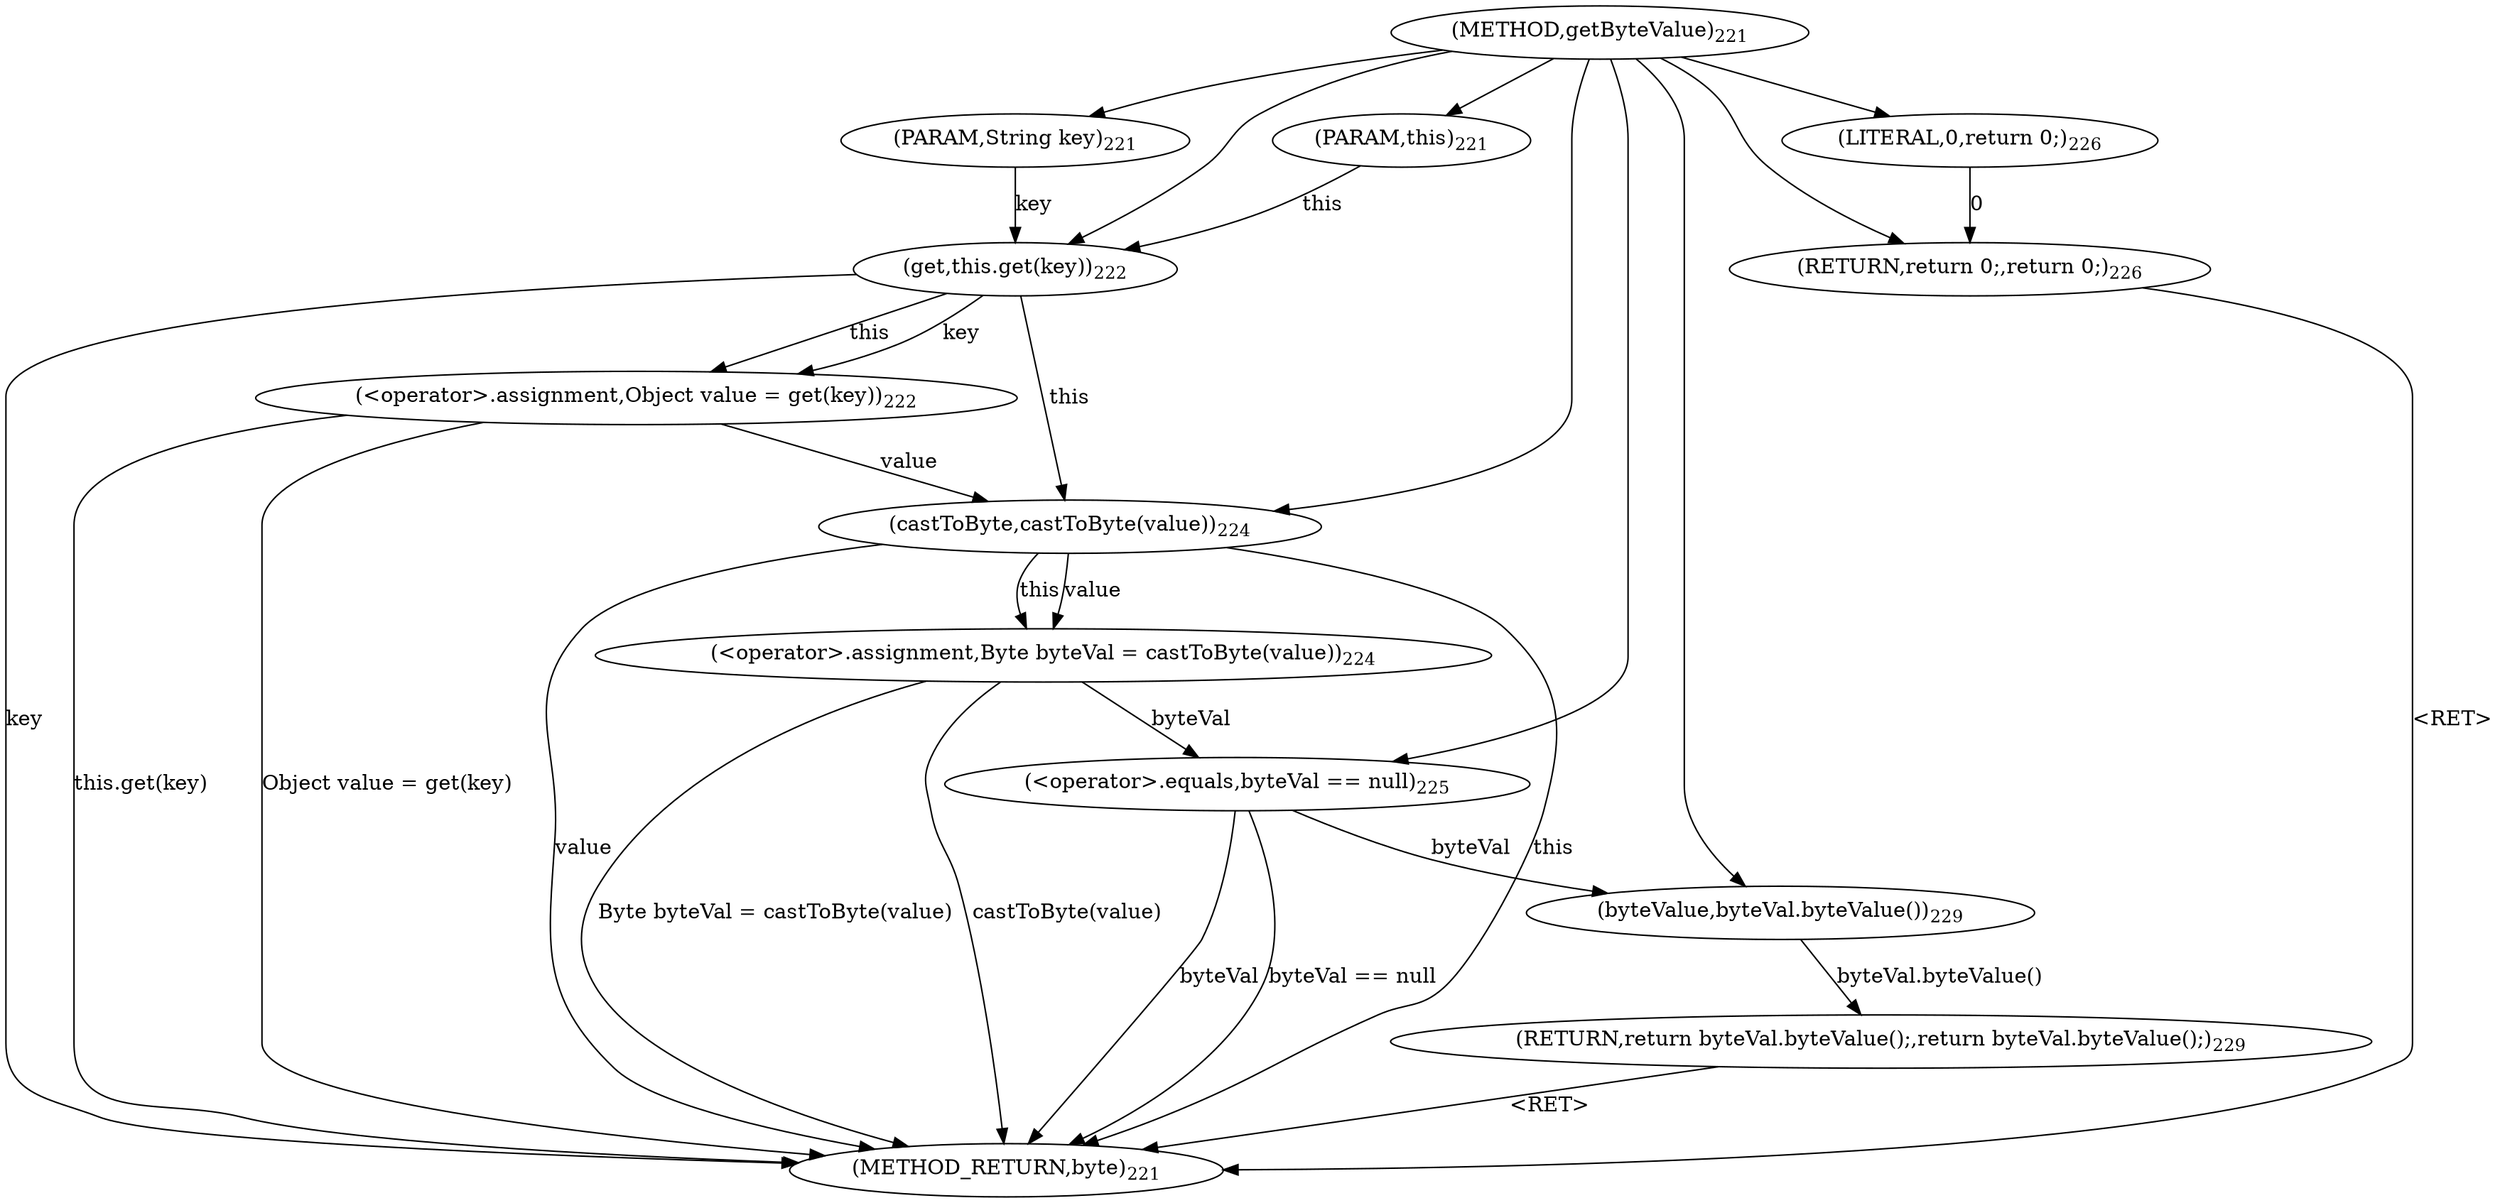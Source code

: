 digraph "getByteValue" {  
"701" [label = <(METHOD,getByteValue)<SUB>221</SUB>> ]
"726" [label = <(METHOD_RETURN,byte)<SUB>221</SUB>> ]
"22" [label = <(PARAM,this)<SUB>221</SUB>> ]
"702" [label = <(PARAM,String key)<SUB>221</SUB>> ]
"705" [label = <(&lt;operator&gt;.assignment,Object value = get(key))<SUB>222</SUB>> ]
"710" [label = <(&lt;operator&gt;.assignment,Byte byteVal = castToByte(value))<SUB>224</SUB>> ]
"721" [label = <(RETURN,return byteVal.byteValue();,return byteVal.byteValue();)<SUB>229</SUB>> ]
"705" [label = <(&lt;operator&gt;.assignment,Object value = get(key))<SUB>222</SUB>> ]
"705" [label = <(&lt;operator&gt;.assignment,Object value = get(key))<SUB>222</SUB>> ]
"710" [label = <(&lt;operator&gt;.assignment,Byte byteVal = castToByte(value))<SUB>224</SUB>> ]
"710" [label = <(&lt;operator&gt;.assignment,Byte byteVal = castToByte(value))<SUB>224</SUB>> ]
"715" [label = <(&lt;operator&gt;.equals,byteVal == null)<SUB>225</SUB>> ]
"722" [label = <(byteValue,byteVal.byteValue())<SUB>229</SUB>> ]
"707" [label = <(get,this.get(key))<SUB>222</SUB>> ]
"707" [label = <(get,this.get(key))<SUB>222</SUB>> ]
"712" [label = <(castToByte,castToByte(value))<SUB>224</SUB>> ]
"712" [label = <(castToByte,castToByte(value))<SUB>224</SUB>> ]
"715" [label = <(&lt;operator&gt;.equals,byteVal == null)<SUB>225</SUB>> ]
"715" [label = <(&lt;operator&gt;.equals,byteVal == null)<SUB>225</SUB>> ]
"719" [label = <(RETURN,return 0;,return 0;)<SUB>226</SUB>> ]
"722" [label = <(byteValue,byteVal.byteValue())<SUB>229</SUB>> ]
"720" [label = <(LITERAL,0,return 0;)<SUB>226</SUB>> ]
  "721" -> "726"  [ label = "&lt;RET&gt;"] 
  "719" -> "726"  [ label = "&lt;RET&gt;"] 
  "707" -> "726"  [ label = "key"] 
  "705" -> "726"  [ label = "this.get(key)"] 
  "705" -> "726"  [ label = "Object value = get(key)"] 
  "712" -> "726"  [ label = "this"] 
  "712" -> "726"  [ label = "value"] 
  "710" -> "726"  [ label = "castToByte(value)"] 
  "710" -> "726"  [ label = "Byte byteVal = castToByte(value)"] 
  "715" -> "726"  [ label = "byteVal"] 
  "715" -> "726"  [ label = "byteVal == null"] 
  "701" -> "22" 
  "701" -> "702" 
  "707" -> "705"  [ label = "this"] 
  "707" -> "705"  [ label = "key"] 
  "712" -> "710"  [ label = "this"] 
  "712" -> "710"  [ label = "value"] 
  "722" -> "721"  [ label = "byteVal.byteValue()"] 
  "22" -> "707"  [ label = "this"] 
  "701" -> "707" 
  "702" -> "707"  [ label = "key"] 
  "707" -> "712"  [ label = "this"] 
  "701" -> "712" 
  "705" -> "712"  [ label = "value"] 
  "710" -> "715"  [ label = "byteVal"] 
  "701" -> "715" 
  "720" -> "719"  [ label = "0"] 
  "701" -> "719" 
  "715" -> "722"  [ label = "byteVal"] 
  "701" -> "722" 
  "701" -> "720" 
}
